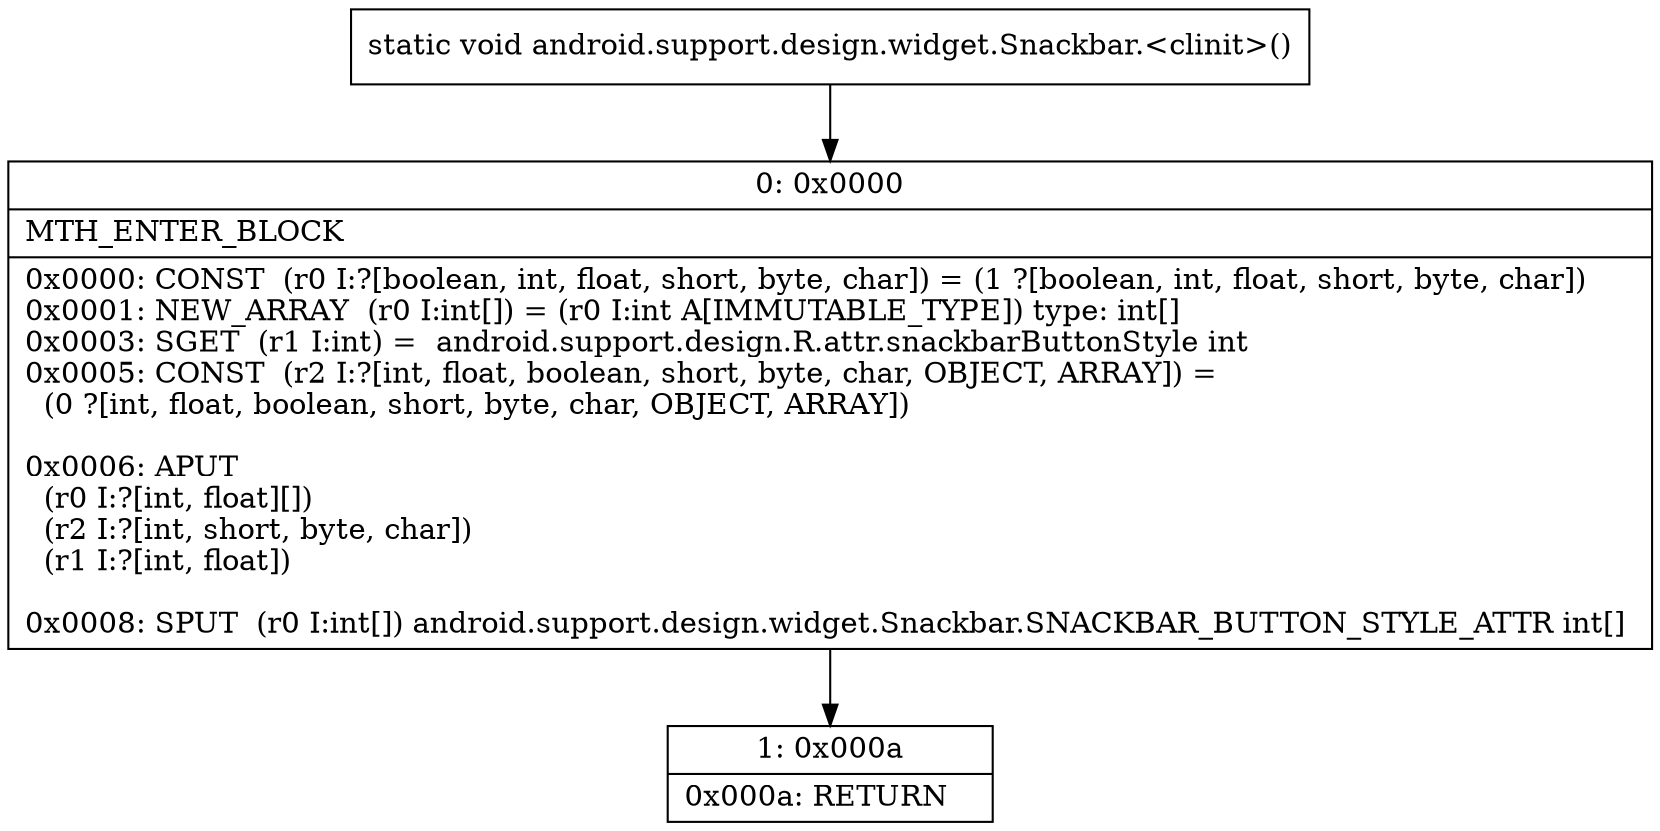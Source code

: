 digraph "CFG forandroid.support.design.widget.Snackbar.\<clinit\>()V" {
Node_0 [shape=record,label="{0\:\ 0x0000|MTH_ENTER_BLOCK\l|0x0000: CONST  (r0 I:?[boolean, int, float, short, byte, char]) = (1 ?[boolean, int, float, short, byte, char]) \l0x0001: NEW_ARRAY  (r0 I:int[]) = (r0 I:int A[IMMUTABLE_TYPE]) type: int[] \l0x0003: SGET  (r1 I:int) =  android.support.design.R.attr.snackbarButtonStyle int \l0x0005: CONST  (r2 I:?[int, float, boolean, short, byte, char, OBJECT, ARRAY]) = \l  (0 ?[int, float, boolean, short, byte, char, OBJECT, ARRAY])\l \l0x0006: APUT  \l  (r0 I:?[int, float][])\l  (r2 I:?[int, short, byte, char])\l  (r1 I:?[int, float])\l \l0x0008: SPUT  (r0 I:int[]) android.support.design.widget.Snackbar.SNACKBAR_BUTTON_STYLE_ATTR int[] \l}"];
Node_1 [shape=record,label="{1\:\ 0x000a|0x000a: RETURN   \l}"];
MethodNode[shape=record,label="{static void android.support.design.widget.Snackbar.\<clinit\>() }"];
MethodNode -> Node_0;
Node_0 -> Node_1;
}

